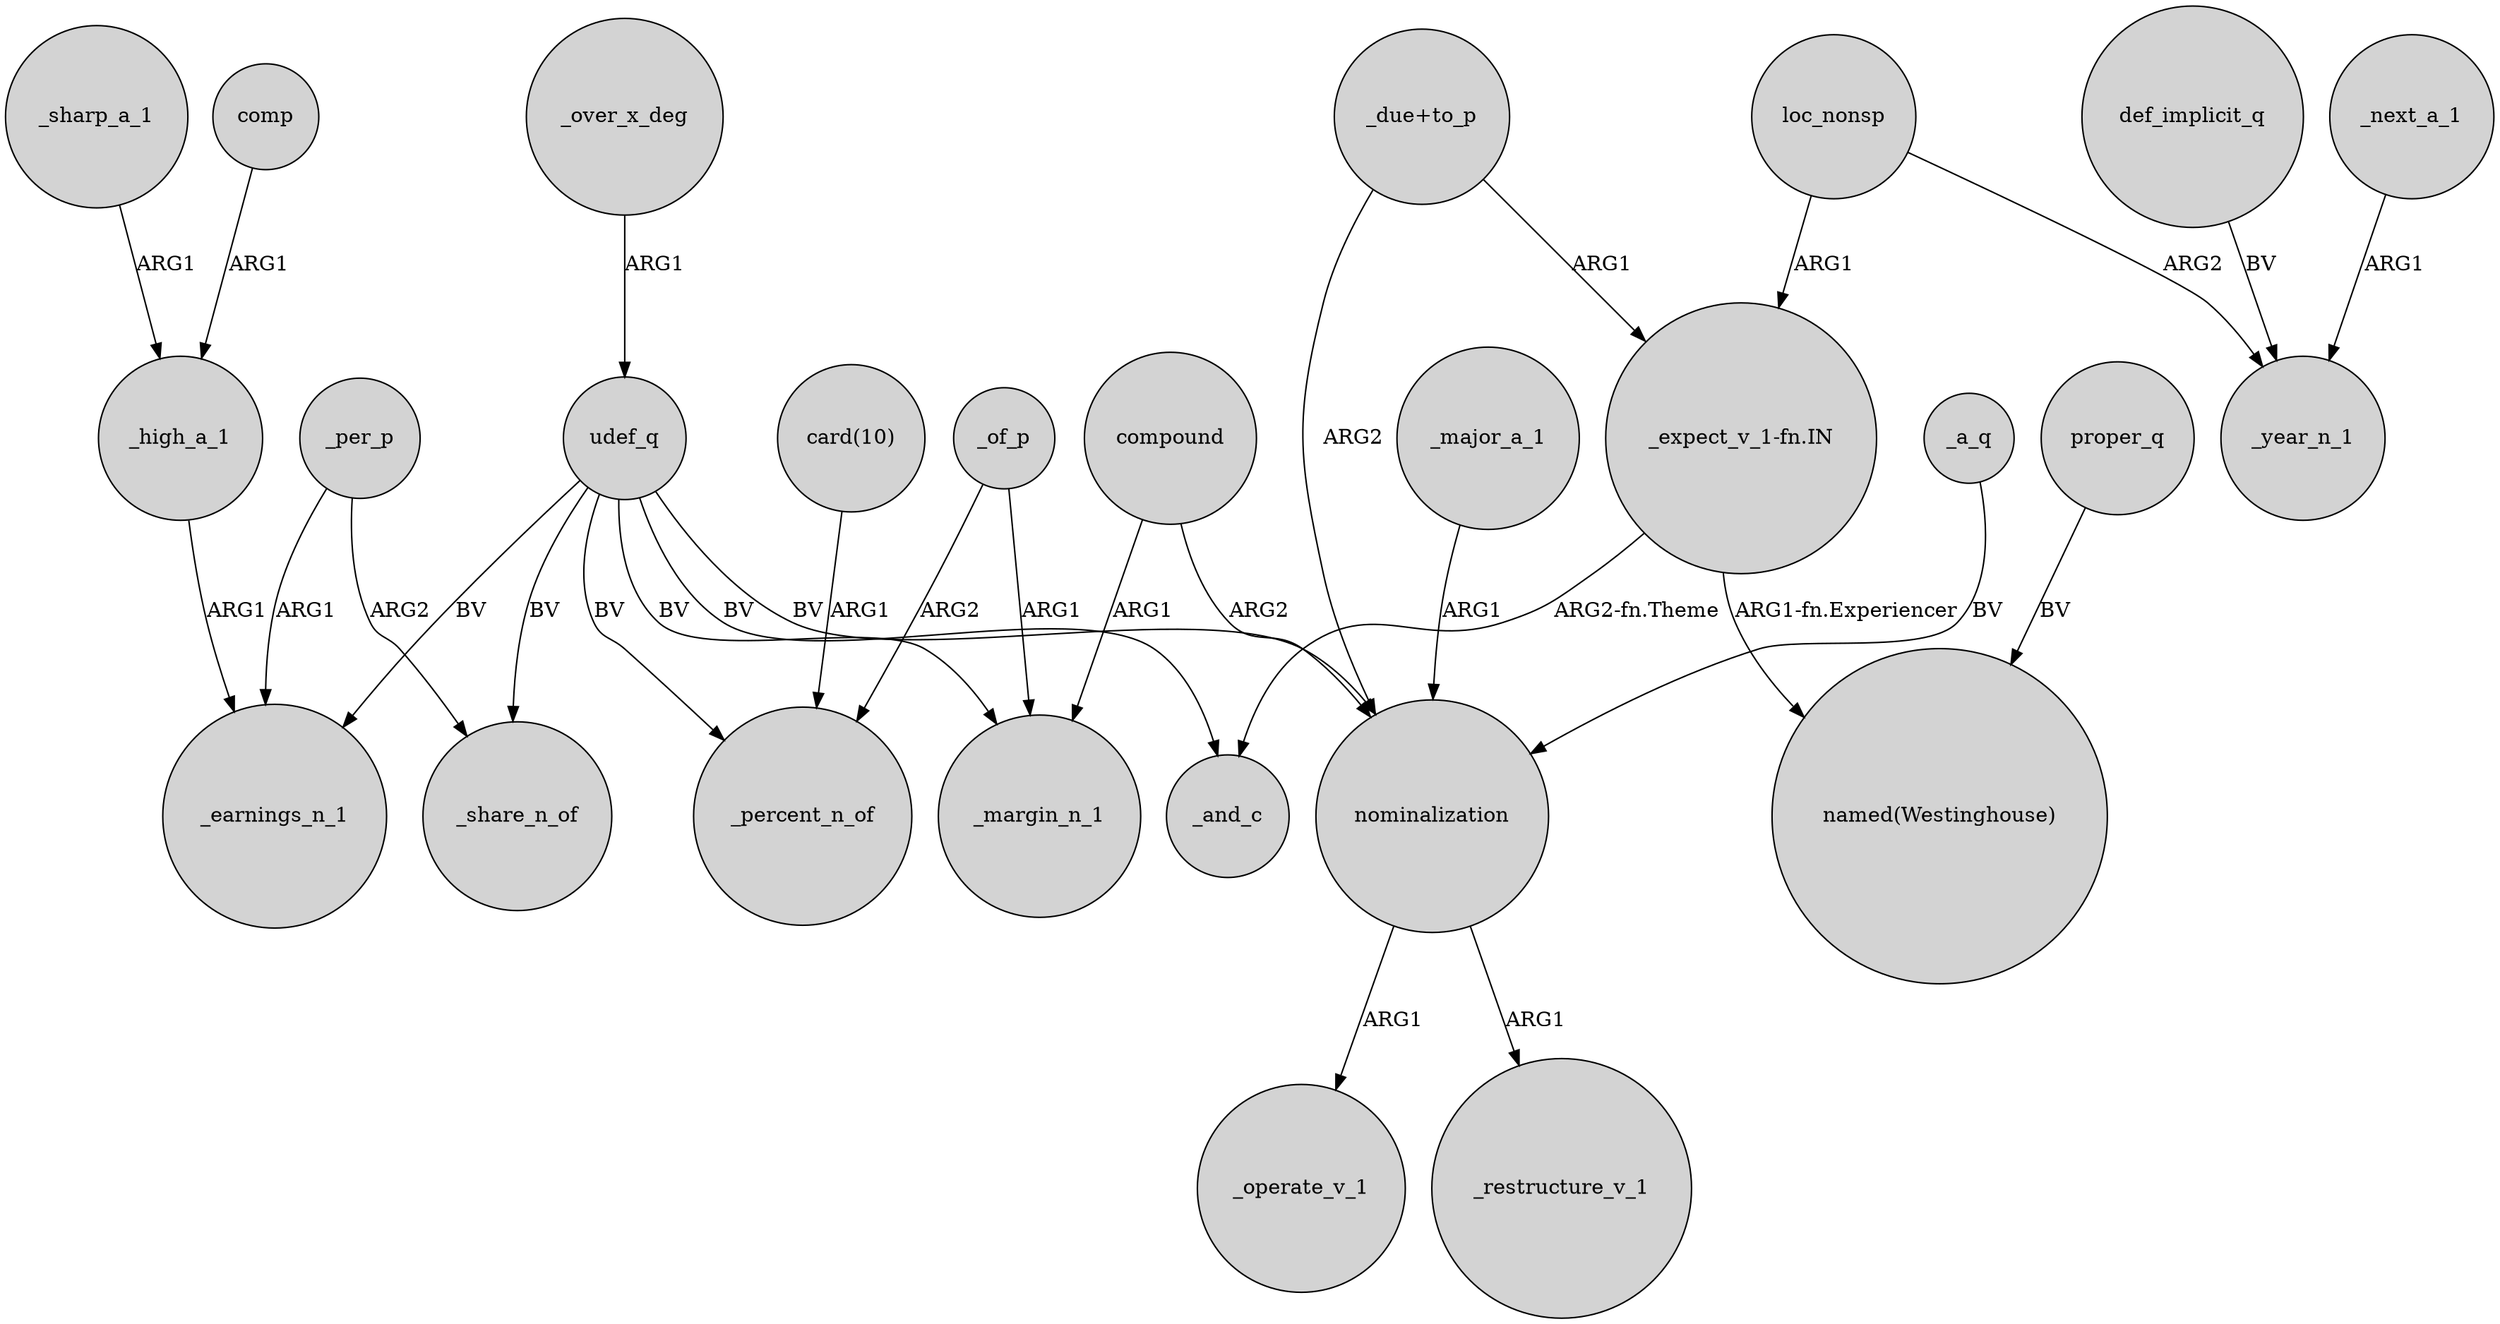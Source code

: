 digraph {
	node [shape=circle style=filled]
	"_expect_v_1-fn.IN" -> _and_c [label="ARG2-fn.Theme"]
	_per_p -> _share_n_of [label=ARG2]
	"_expect_v_1-fn.IN" -> "named(Westinghouse)" [label="ARG1-fn.Experiencer"]
	nominalization -> _operate_v_1 [label=ARG1]
	def_implicit_q -> _year_n_1 [label=BV]
	compound -> _margin_n_1 [label=ARG1]
	udef_q -> _margin_n_1 [label=BV]
	udef_q -> _earnings_n_1 [label=BV]
	proper_q -> "named(Westinghouse)" [label=BV]
	"_due+to_p" -> "_expect_v_1-fn.IN" [label=ARG1]
	compound -> nominalization [label=ARG2]
	comp -> _high_a_1 [label=ARG1]
	_a_q -> nominalization [label=BV]
	_over_x_deg -> udef_q [label=ARG1]
	_of_p -> _margin_n_1 [label=ARG1]
	"_due+to_p" -> nominalization [label=ARG2]
	_per_p -> _earnings_n_1 [label=ARG1]
	loc_nonsp -> "_expect_v_1-fn.IN" [label=ARG1]
	nominalization -> _restructure_v_1 [label=ARG1]
	_of_p -> _percent_n_of [label=ARG2]
	"card(10)" -> _percent_n_of [label=ARG1]
	_sharp_a_1 -> _high_a_1 [label=ARG1]
	_major_a_1 -> nominalization [label=ARG1]
	_next_a_1 -> _year_n_1 [label=ARG1]
	loc_nonsp -> _year_n_1 [label=ARG2]
	udef_q -> nominalization [label=BV]
	udef_q -> _share_n_of [label=BV]
	udef_q -> _percent_n_of [label=BV]
	udef_q -> _and_c [label=BV]
	_high_a_1 -> _earnings_n_1 [label=ARG1]
}
